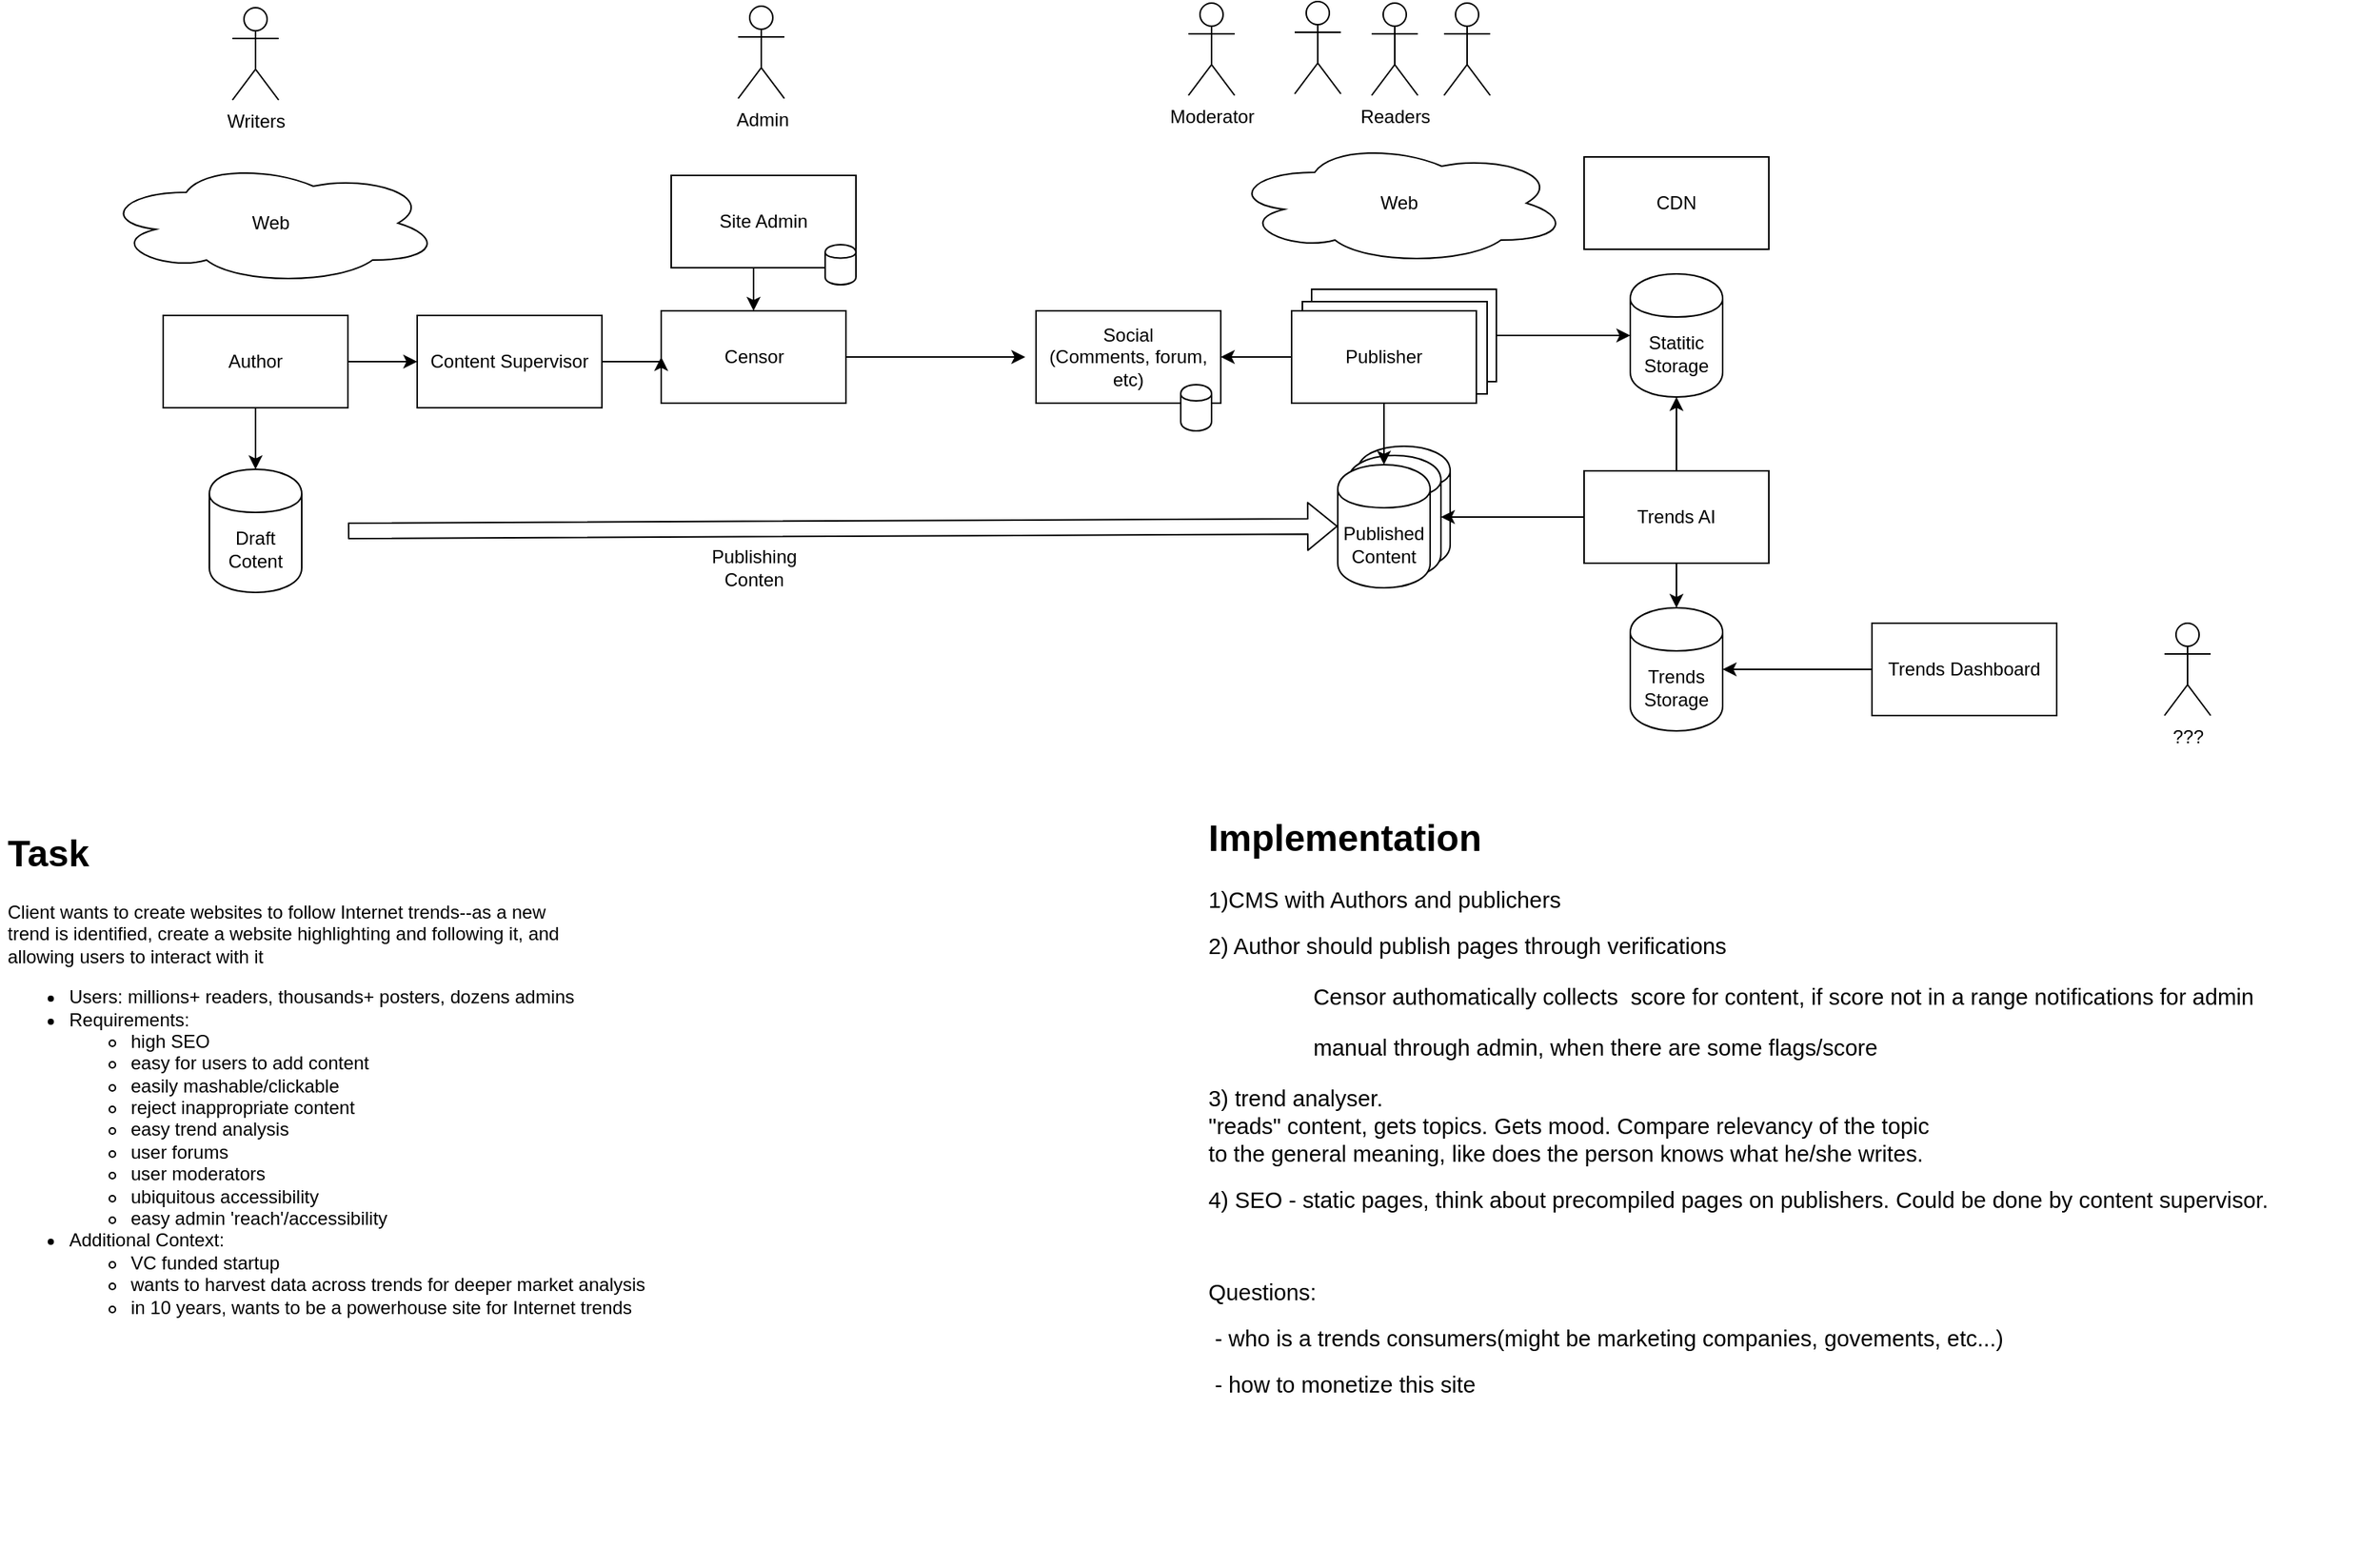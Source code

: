 <mxfile version="11.1.2" type="github"><diagram id="O8m-T_pSWnzpydSP8y3P" name="Page-1"><mxGraphModel dx="1355" dy="755" grid="1" gridSize="10" guides="1" tooltips="1" connect="1" arrows="1" fold="1" page="1" pageScale="1" pageWidth="850" pageHeight="1100" math="0" shadow="0"><root><mxCell id="0"/><mxCell id="1" parent="0"/><mxCell id="gtxhpOZGPuRleCIESJTH-36" style="edgeStyle=orthogonalEdgeStyle;rounded=0;orthogonalLoop=1;jettySize=auto;html=1;exitX=1;exitY=0.5;exitDx=0;exitDy=0;" parent="1" source="gtxhpOZGPuRleCIESJTH-18" target="gtxhpOZGPuRleCIESJTH-35" edge="1"><mxGeometry relative="1" as="geometry"/></mxCell><mxCell id="gtxhpOZGPuRleCIESJTH-18" value="Publisher" style="rounded=0;whiteSpace=wrap;html=1;" parent="1" vertex="1"><mxGeometry x="876" y="193" width="120" height="60" as="geometry"/></mxCell><mxCell id="gtxhpOZGPuRleCIESJTH-15" value="Publisher" style="rounded=0;whiteSpace=wrap;html=1;" parent="1" vertex="1"><mxGeometry x="870" y="201" width="120" height="60" as="geometry"/></mxCell><mxCell id="gtxhpOZGPuRleCIESJTH-17" value="" style="shape=cylinder;whiteSpace=wrap;html=1;boundedLbl=1;backgroundOutline=1;" parent="1" vertex="1"><mxGeometry x="906" y="295" width="60" height="80" as="geometry"/></mxCell><mxCell id="gtxhpOZGPuRleCIESJTH-16" value="" style="shape=cylinder;whiteSpace=wrap;html=1;boundedLbl=1;backgroundOutline=1;" parent="1" vertex="1"><mxGeometry x="900" y="301" width="60" height="80" as="geometry"/></mxCell><mxCell id="gtxhpOZGPuRleCIESJTH-8" style="edgeStyle=orthogonalEdgeStyle;rounded=0;orthogonalLoop=1;jettySize=auto;html=1;exitX=0.5;exitY=1;exitDx=0;exitDy=0;entryX=0.5;entryY=0;entryDx=0;entryDy=0;" parent="1" source="gtxhpOZGPuRleCIESJTH-1" target="gtxhpOZGPuRleCIESJTH-2" edge="1"><mxGeometry relative="1" as="geometry"/></mxCell><mxCell id="gtxhpOZGPuRleCIESJTH-31" style="edgeStyle=orthogonalEdgeStyle;rounded=0;orthogonalLoop=1;jettySize=auto;html=1;exitX=1;exitY=0.5;exitDx=0;exitDy=0;" parent="1" source="gtxhpOZGPuRleCIESJTH-1" target="gtxhpOZGPuRleCIESJTH-30" edge="1"><mxGeometry relative="1" as="geometry"/></mxCell><mxCell id="gtxhpOZGPuRleCIESJTH-1" value="Author" style="rounded=0;whiteSpace=wrap;html=1;" parent="1" vertex="1"><mxGeometry x="130" y="210" width="120" height="60" as="geometry"/></mxCell><mxCell id="gtxhpOZGPuRleCIESJTH-2" value="Draft Cotent" style="shape=cylinder;whiteSpace=wrap;html=1;boundedLbl=1;backgroundOutline=1;" parent="1" vertex="1"><mxGeometry x="160" y="310" width="60" height="80" as="geometry"/></mxCell><mxCell id="gtxhpOZGPuRleCIESJTH-9" style="edgeStyle=orthogonalEdgeStyle;rounded=0;orthogonalLoop=1;jettySize=auto;html=1;exitX=0.5;exitY=1;exitDx=0;exitDy=0;entryX=0.5;entryY=0;entryDx=0;entryDy=0;" parent="1" source="gtxhpOZGPuRleCIESJTH-3" target="gtxhpOZGPuRleCIESJTH-6" edge="1"><mxGeometry relative="1" as="geometry"/></mxCell><mxCell id="86sAWyKUL-z4UjvyPnvu-14" style="edgeStyle=orthogonalEdgeStyle;rounded=0;orthogonalLoop=1;jettySize=auto;html=1;exitX=0;exitY=0.5;exitDx=0;exitDy=0;entryX=1;entryY=0.5;entryDx=0;entryDy=0;" edge="1" parent="1" source="gtxhpOZGPuRleCIESJTH-3" target="86sAWyKUL-z4UjvyPnvu-12"><mxGeometry relative="1" as="geometry"/></mxCell><mxCell id="gtxhpOZGPuRleCIESJTH-3" value="Publisher" style="rounded=0;whiteSpace=wrap;html=1;" parent="1" vertex="1"><mxGeometry x="863" y="207" width="120" height="60" as="geometry"/></mxCell><mxCell id="86sAWyKUL-z4UjvyPnvu-16" style="edgeStyle=orthogonalEdgeStyle;rounded=0;orthogonalLoop=1;jettySize=auto;html=1;exitX=1;exitY=0.5;exitDx=0;exitDy=0;" edge="1" parent="1" source="gtxhpOZGPuRleCIESJTH-4"><mxGeometry relative="1" as="geometry"><mxPoint x="690" y="237" as="targetPoint"/></mxGeometry></mxCell><mxCell id="gtxhpOZGPuRleCIESJTH-4" value="Censor" style="rounded=0;whiteSpace=wrap;html=1;" parent="1" vertex="1"><mxGeometry x="453.5" y="207" width="120" height="60" as="geometry"/></mxCell><mxCell id="gtxhpOZGPuRleCIESJTH-5" value="Readers" style="shape=umlActor;verticalLabelPosition=bottom;labelBackgroundColor=#ffffff;verticalAlign=top;html=1;outlineConnect=0;" parent="1" vertex="1"><mxGeometry x="915" y="7" width="30" height="60" as="geometry"/></mxCell><mxCell id="gtxhpOZGPuRleCIESJTH-6" value="Published Content" style="shape=cylinder;whiteSpace=wrap;html=1;boundedLbl=1;backgroundOutline=1;" parent="1" vertex="1"><mxGeometry x="893" y="307" width="60" height="80" as="geometry"/></mxCell><mxCell id="gtxhpOZGPuRleCIESJTH-11" value="" style="shape=flexArrow;endArrow=classic;html=1;entryX=0;entryY=0.5;entryDx=0;entryDy=0;" parent="1" target="gtxhpOZGPuRleCIESJTH-6" edge="1"><mxGeometry width="50" height="50" relative="1" as="geometry"><mxPoint x="250" y="350" as="sourcePoint"/><mxPoint x="505" y="349" as="targetPoint"/></mxGeometry></mxCell><mxCell id="gtxhpOZGPuRleCIESJTH-12" value="&lt;div align=&quot;center&quot;&gt;Publishing&lt;/div&gt;&lt;div align=&quot;center&quot;&gt;Conten&lt;br&gt;&lt;/div&gt;" style="text;html=1;strokeColor=none;fillColor=none;align=center;verticalAlign=middle;whiteSpace=wrap;rounded=0;" parent="1" vertex="1"><mxGeometry x="493.5" y="364" width="40" height="20" as="geometry"/></mxCell><mxCell id="gtxhpOZGPuRleCIESJTH-19" value="CDN" style="rounded=0;whiteSpace=wrap;html=1;" parent="1" vertex="1"><mxGeometry x="1053" y="107" width="120" height="60" as="geometry"/></mxCell><mxCell id="gtxhpOZGPuRleCIESJTH-20" value="Web" style="ellipse;shape=cloud;whiteSpace=wrap;html=1;" parent="1" vertex="1"><mxGeometry x="823" y="97" width="220" height="80" as="geometry"/></mxCell><mxCell id="gtxhpOZGPuRleCIESJTH-21" value="Writers" style="shape=umlActor;verticalLabelPosition=bottom;labelBackgroundColor=#ffffff;verticalAlign=top;html=1;outlineConnect=0;" parent="1" vertex="1"><mxGeometry x="175" y="10" width="30" height="60" as="geometry"/></mxCell><mxCell id="gtxhpOZGPuRleCIESJTH-22" value="Web" style="ellipse;shape=cloud;whiteSpace=wrap;html=1;" parent="1" vertex="1"><mxGeometry x="90" y="110" width="220" height="80" as="geometry"/></mxCell><mxCell id="gtxhpOZGPuRleCIESJTH-25" style="edgeStyle=orthogonalEdgeStyle;rounded=0;orthogonalLoop=1;jettySize=auto;html=1;exitX=0.5;exitY=1;exitDx=0;exitDy=0;entryX=0.5;entryY=0;entryDx=0;entryDy=0;" parent="1" source="gtxhpOZGPuRleCIESJTH-23" target="gtxhpOZGPuRleCIESJTH-4" edge="1"><mxGeometry relative="1" as="geometry"/></mxCell><mxCell id="gtxhpOZGPuRleCIESJTH-23" value="Site Admin" style="rounded=0;whiteSpace=wrap;html=1;" parent="1" vertex="1"><mxGeometry x="460" y="119" width="120" height="60" as="geometry"/></mxCell><mxCell id="gtxhpOZGPuRleCIESJTH-24" value="Admin" style="shape=umlActor;verticalLabelPosition=bottom;labelBackgroundColor=#ffffff;verticalAlign=top;html=1;outlineConnect=0;" parent="1" vertex="1"><mxGeometry x="503.5" y="9" width="30" height="60" as="geometry"/></mxCell><mxCell id="gtxhpOZGPuRleCIESJTH-26" value="" style="shape=umlActor;verticalLabelPosition=bottom;labelBackgroundColor=#ffffff;verticalAlign=top;html=1;outlineConnect=0;" parent="1" vertex="1"><mxGeometry x="962" y="7" width="30" height="60" as="geometry"/></mxCell><mxCell id="gtxhpOZGPuRleCIESJTH-27" value="" style="shape=umlActor;verticalLabelPosition=bottom;labelBackgroundColor=#ffffff;verticalAlign=top;html=1;outlineConnect=0;" parent="1" vertex="1"><mxGeometry x="865" y="6" width="30" height="60" as="geometry"/></mxCell><mxCell id="gtxhpOZGPuRleCIESJTH-33" style="edgeStyle=orthogonalEdgeStyle;rounded=0;orthogonalLoop=1;jettySize=auto;html=1;entryX=1;entryY=0.5;entryDx=0;entryDy=0;exitX=0;exitY=0.5;exitDx=0;exitDy=0;" parent="1" source="gtxhpOZGPuRleCIESJTH-29" target="gtxhpOZGPuRleCIESJTH-16" edge="1"><mxGeometry relative="1" as="geometry"><mxPoint x="1033" y="347" as="sourcePoint"/><Array as="points"><mxPoint x="1043" y="341"/><mxPoint x="1043" y="341"/></Array></mxGeometry></mxCell><mxCell id="gtxhpOZGPuRleCIESJTH-37" style="edgeStyle=orthogonalEdgeStyle;rounded=0;orthogonalLoop=1;jettySize=auto;html=1;exitX=0.5;exitY=0;exitDx=0;exitDy=0;entryX=0.5;entryY=1;entryDx=0;entryDy=0;" parent="1" source="gtxhpOZGPuRleCIESJTH-29" target="gtxhpOZGPuRleCIESJTH-35" edge="1"><mxGeometry relative="1" as="geometry"/></mxCell><mxCell id="86sAWyKUL-z4UjvyPnvu-7" style="edgeStyle=orthogonalEdgeStyle;rounded=0;orthogonalLoop=1;jettySize=auto;html=1;exitX=0.5;exitY=1;exitDx=0;exitDy=0;entryX=0.5;entryY=0;entryDx=0;entryDy=0;" edge="1" parent="1" source="gtxhpOZGPuRleCIESJTH-29" target="86sAWyKUL-z4UjvyPnvu-6"><mxGeometry relative="1" as="geometry"/></mxCell><mxCell id="gtxhpOZGPuRleCIESJTH-29" value="Trends AI" style="rounded=0;whiteSpace=wrap;html=1;" parent="1" vertex="1"><mxGeometry x="1053" y="311" width="120" height="60" as="geometry"/></mxCell><mxCell id="86sAWyKUL-z4UjvyPnvu-15" style="edgeStyle=orthogonalEdgeStyle;rounded=0;orthogonalLoop=1;jettySize=auto;html=1;exitX=1;exitY=0.5;exitDx=0;exitDy=0;entryX=0;entryY=0.5;entryDx=0;entryDy=0;" edge="1" parent="1" source="gtxhpOZGPuRleCIESJTH-30" target="gtxhpOZGPuRleCIESJTH-4"><mxGeometry relative="1" as="geometry"/></mxCell><mxCell id="gtxhpOZGPuRleCIESJTH-30" value="Content Supervisor" style="rounded=0;whiteSpace=wrap;html=1;" parent="1" vertex="1"><mxGeometry x="295" y="210" width="120" height="60" as="geometry"/></mxCell><mxCell id="gtxhpOZGPuRleCIESJTH-35" value="Statitic Storage" style="shape=cylinder;whiteSpace=wrap;html=1;boundedLbl=1;backgroundOutline=1;" parent="1" vertex="1"><mxGeometry x="1083" y="183" width="60" height="80" as="geometry"/></mxCell><mxCell id="86sAWyKUL-z4UjvyPnvu-1" value="&lt;h1&gt;Implementation&lt;/h1&gt;&lt;div class=&quot;OutlineElement Ltr SCXO208696975 BCX2&quot; style=&quot;margin-left: 0px ; direction: ltr&quot;&gt;&lt;p class=&quot;Paragraph SCXO208696975 BCX2&quot; style=&quot;font-weight: normal ; font-style: normal ; vertical-align: baseline ; background-color: transparent ; text-align: left&quot; lang=&quot;EN-US&quot;&gt;&lt;span style=&quot;font-size: 11pt ; font-family: &amp;#34;calibri&amp;#34; , &amp;#34;calibri_msfontservice&amp;#34; , sans-serif ; line-height: 18px&quot; class=&quot;TextRun SCXO208696975 BCX2&quot; lang=&quot;EN-US&quot;&gt;&lt;span class=&quot;NormalTextRun SCXO208696975 BCX2&quot; style=&quot;background-color: inherit&quot;&gt;1)CMS with Authors and &lt;/span&gt;&lt;span class=&quot;SpellingError SCXO208696975 BCX2&quot; style=&quot;background-color: inherit&quot;&gt;publichers&lt;/span&gt;&lt;/span&gt;&lt;span class=&quot;EOP SCXO208696975 BCX2&quot; style=&quot;font-size: 11pt ; line-height: 18px ; font-family: &amp;#34;calibri&amp;#34; , &amp;#34;calibri_msfontservice&amp;#34; , sans-serif&quot;&gt;&amp;nbsp;&lt;/span&gt;&lt;/p&gt;&lt;/div&gt;&lt;div class=&quot;OutlineElement Ltr SCXO208696975 BCX2&quot; style=&quot;margin-left: 0px ; direction: ltr&quot;&gt;&lt;p class=&quot;Paragraph SCXO208696975 BCX2&quot; style=&quot;font-weight: normal ; font-style: normal ; vertical-align: baseline ; background-color: transparent ; text-align: left&quot; lang=&quot;EN-US&quot;&gt;&lt;span style=&quot;font-size: 11pt ; font-family: &amp;#34;calibri&amp;#34; , &amp;#34;calibri_msfontservice&amp;#34; , sans-serif ; line-height: 18px&quot; class=&quot;TextRun SCXO208696975 BCX2&quot; lang=&quot;EN-US&quot;&gt;&lt;span class=&quot;NormalTextRun SCXO208696975 BCX2&quot; style=&quot;background-color: inherit&quot;&gt;2) Author should publish pages through verifications&lt;/span&gt;&lt;/span&gt;&lt;span class=&quot;EOP SCXO208696975 BCX2&quot; style=&quot;font-size: 11pt ; line-height: 18px ; font-family: &amp;#34;calibri&amp;#34; , &amp;#34;calibri_msfontservice&amp;#34; , sans-serif&quot;&gt;&amp;nbsp;&lt;/span&gt;&lt;/p&gt;&lt;ul class=&quot;BulletListStyle1 SCXO208696975 BCX2&quot;&gt;&lt;li style=&quot;display: block ; margin-left: 24px ; font-size: 11pt ; font-family: &amp;#34;calibri&amp;#34; , sans-serif ; vertical-align: baseline ; direction: ltr&quot; class=&quot;OutlineElement Ltr SCXO208696975 BCX2&quot;&gt;&lt;p class=&quot;Paragraph SCXO208696975 BCX2&quot; style=&quot;font-weight: normal ; font-style: normal ; vertical-align: baseline ; background-color: transparent ; text-align: left&quot; lang=&quot;EN-US&quot;&gt;&lt;span style=&quot;font-size: 11pt ; font-family: &amp;#34;calibri&amp;#34; , &amp;#34;calibri_msfontservice&amp;#34; , sans-serif ; line-height: 18px&quot; class=&quot;TextRun SCXO208696975 BCX2&quot; lang=&quot;EN-US&quot;&gt;&lt;span class=&quot;NormalTextRun SCXO208696975 BCX2&quot; style=&quot;background-color: inherit&quot;&gt;&amp;nbsp;&lt;/span&gt;&lt;span class=&quot;SpellingError SCXO208696975 BCX2&quot; style=&quot;background-color: inherit&quot;&gt;Censor authomatic&lt;/span&gt;&lt;span class=&quot;NormalTextRun SCXO208696975 BCX2&quot; style=&quot;background-color: inherit&quot;&gt;ally &lt;/span&gt;&lt;/span&gt;&lt;span style=&quot;font-size: 11pt ; font-family: &amp;#34;calibri&amp;#34; , &amp;#34;calibri_msfontservice&amp;#34; , sans-serif ; line-height: 18px&quot; class=&quot;TextRun SCXO208696975 BCX2&quot; lang=&quot;EN-US&quot;&gt;&lt;span class=&quot;NormalTextRun SCXO208696975 BCX2&quot; style=&quot;background-color: inherit&quot;&gt;&lt;span style=&quot;font-size: 11pt ; font-family: &amp;#34;calibri&amp;#34; , &amp;#34;calibri_msfontservice&amp;#34; , sans-serif ; line-height: 18px&quot; class=&quot;TextRun SCXO208696975 BCX2&quot; lang=&quot;EN-US&quot;&gt;&lt;span class=&quot;SpellingError SCXO208696975 BCX2&quot; style=&quot;background-color: inherit&quot;&gt;collects&amp;nbsp; &lt;/span&gt;&lt;/span&gt;score for content&lt;/span&gt;&lt;/span&gt;&lt;span class=&quot;EOP SCXO208696975 BCX2&quot; style=&quot;font-size: 11pt ; line-height: 18px ; font-family: &amp;#34;calibri&amp;#34; , &amp;#34;calibri_msfontservice&amp;#34; , sans-serif&quot;&gt;, if score not in a range notifications for admin &lt;br&gt;&lt;/span&gt;&lt;/p&gt;&lt;/li&gt;&lt;li style=&quot;display: block ; margin-left: 24px ; font-size: 11pt ; font-family: &amp;#34;calibri&amp;#34; , sans-serif ; vertical-align: baseline ; direction: ltr&quot; class=&quot;OutlineElement Ltr SCXO208696975 BCX2&quot;&gt;&lt;p class=&quot;Paragraph SCXO208696975 BCX2&quot; style=&quot;font-weight: normal ; font-style: normal ; vertical-align: baseline ; background-color: transparent ; text-align: left&quot; lang=&quot;EN-US&quot;&gt;&lt;span style=&quot;font-size: 11pt ; font-family: &amp;#34;calibri&amp;#34; , &amp;#34;calibri_msfontservice&amp;#34; , sans-serif ; line-height: 18px&quot; class=&quot;TextRun SCXO208696975 BCX2&quot; lang=&quot;EN-US&quot;&gt;&lt;span class=&quot;NormalTextRun SCXO208696975 BCX2&quot; style=&quot;background-color: inherit&quot;&gt;&amp;nbsp;manual through admin, when there are some flags/score&lt;/span&gt;&lt;/span&gt;&lt;span class=&quot;EOP SCXO208696975 BCX2&quot; style=&quot;font-size: 11pt ; line-height: 18px ; font-family: &amp;#34;calibri&amp;#34; , &amp;#34;calibri_msfontservice&amp;#34; , sans-serif&quot;&gt;&amp;nbsp;&lt;/span&gt;&lt;/p&gt;&lt;/li&gt;&lt;/ul&gt;&lt;/div&gt;&lt;div class=&quot;OutlineElement Ltr SCXO208696975 BCX2&quot; style=&quot;margin-left: 0px ; direction: ltr&quot;&gt;&lt;p class=&quot;Paragraph SCXO208696975 BCX2&quot; style=&quot;font-weight: normal ; font-style: normal ; vertical-align: baseline ; background-color: transparent ; text-align: left&quot; lang=&quot;EN-US&quot;&gt;&lt;span style=&quot;font-size: 11pt ; font-family: &amp;#34;calibri&amp;#34; , &amp;#34;calibri_msfontservice&amp;#34; , sans-serif ; line-height: 18px&quot; class=&quot;TextRun SCXO208696975 BCX2&quot; lang=&quot;EN-US&quot;&gt;&lt;span class=&quot;NormalTextRun SCXO208696975 BCX2&quot; style=&quot;background-color: inherit&quot;&gt;3) trend &lt;/span&gt;&lt;span class=&quot;SpellingError SCXO208696975 BCX2&quot; style=&quot;background-color: inherit&quot;&gt;analyser&lt;/span&gt;&lt;span class=&quot;NormalTextRun SCXO208696975 BCX2&quot; style=&quot;background-color: inherit&quot;&gt;.&lt;br&gt; &quot;reads&quot; content, gets topics. Gets mood. Compare relevancy of the topic&lt;br&gt; to the general meaning, like does the person knows what he/she writes.&lt;/span&gt;&lt;/span&gt;&lt;span class=&quot;EOP SCXO208696975 BCX2&quot; style=&quot;font-size: 11pt ; line-height: 18px ; font-family: &amp;#34;calibri&amp;#34; , &amp;#34;calibri_msfontservice&amp;#34; , sans-serif&quot;&gt; &lt;br&gt;&lt;/span&gt;&lt;/p&gt;&lt;p class=&quot;Paragraph SCXO208696975 BCX2&quot; style=&quot;font-weight: normal ; font-style: normal ; vertical-align: baseline ; background-color: transparent ; text-align: left&quot; lang=&quot;EN-US&quot;&gt;&lt;span class=&quot;EOP SCXO208696975 BCX2&quot; style=&quot;font-size: 11pt ; line-height: 18px ; font-family: &amp;#34;calibri&amp;#34; , &amp;#34;calibri_msfontservice&amp;#34; , sans-serif&quot;&gt;4) SEO - static pages, think about precompiled pages on publishers. Could be done by content supervisor.&lt;br&gt;&lt;/span&gt;&lt;/p&gt;&lt;p class=&quot;Paragraph SCXO208696975 BCX2&quot; style=&quot;font-weight: normal ; font-style: normal ; vertical-align: baseline ; background-color: transparent ; text-align: left&quot; lang=&quot;EN-US&quot;&gt;&lt;span class=&quot;EOP SCXO208696975 BCX2&quot; style=&quot;font-size: 11pt ; line-height: 18px ; font-family: &amp;#34;calibri&amp;#34; , &amp;#34;calibri_msfontservice&amp;#34; , sans-serif&quot;&gt;&lt;br&gt;&lt;/span&gt;&lt;/p&gt;&lt;p class=&quot;Paragraph SCXO208696975 BCX2&quot; style=&quot;font-weight: normal ; font-style: normal ; vertical-align: baseline ; background-color: transparent ; text-align: left&quot; lang=&quot;EN-US&quot;&gt;&lt;span class=&quot;EOP SCXO208696975 BCX2&quot; style=&quot;font-size: 11pt ; line-height: 18px ; font-family: &amp;#34;calibri&amp;#34; , &amp;#34;calibri_msfontservice&amp;#34; , sans-serif&quot;&gt;Questions:&lt;/span&gt;&lt;/p&gt;&lt;p class=&quot;Paragraph SCXO208696975 BCX2&quot; style=&quot;font-weight: normal ; font-style: normal ; vertical-align: baseline ; background-color: transparent ; text-align: left&quot; lang=&quot;EN-US&quot;&gt;&lt;span class=&quot;EOP SCXO208696975 BCX2&quot; style=&quot;font-size: 11pt ; line-height: 18px ; font-family: &amp;#34;calibri&amp;#34; , &amp;#34;calibri_msfontservice&amp;#34; , sans-serif&quot;&gt;&amp;nbsp;- who is a trends consumers(might be marketing companies, govements, etc...)&lt;/span&gt;&lt;/p&gt;&lt;p class=&quot;Paragraph SCXO208696975 BCX2&quot; style=&quot;font-weight: normal ; font-style: normal ; vertical-align: baseline ; background-color: transparent ; text-align: left&quot; lang=&quot;EN-US&quot;&gt;&lt;span class=&quot;EOP SCXO208696975 BCX2&quot; style=&quot;font-size: 11pt ; line-height: 18px ; font-family: &amp;#34;calibri&amp;#34; , &amp;#34;calibri_msfontservice&amp;#34; , sans-serif&quot;&gt;&amp;nbsp;- how to monetize this site&lt;br&gt;&lt;/span&gt;&lt;/p&gt;&lt;p class=&quot;Paragraph SCXO208696975 BCX2&quot; style=&quot;font-weight: normal ; font-style: normal ; vertical-align: baseline ; background-color: transparent ; text-align: left&quot; lang=&quot;EN-US&quot;&gt;&lt;span class=&quot;EOP SCXO208696975 BCX2&quot; style=&quot;font-size: 11pt ; line-height: 18px ; font-family: &amp;#34;calibri&amp;#34; , &amp;#34;calibri_msfontservice&amp;#34; , sans-serif&quot;&gt;&lt;br&gt;&lt;/span&gt;&lt;/p&gt;&lt;/div&gt;" style="text;html=1;strokeColor=none;fillColor=none;spacing=5;spacingTop=-20;whiteSpace=wrap;overflow=hidden;rounded=0;" vertex="1" parent="1"><mxGeometry x="804" y="530" width="765" height="480" as="geometry"/></mxCell><mxCell id="86sAWyKUL-z4UjvyPnvu-2" value="&lt;h1&gt;Task&lt;/h1&gt;&lt;p&gt;Client wants to create websites to follow Internet trends--as a new &lt;br/&gt;trend is identified, create a website highlighting and following it, and&lt;br/&gt; allowing users to interact with it&lt;/p&gt;&lt;ul&gt;&lt;li&gt;Users: millions+ readers, thousands+ posters, dozens admins&lt;/li&gt;&lt;li&gt;Requirements:&lt;/li&gt;&lt;ul&gt;&lt;li&gt;high SEO&lt;/li&gt;&lt;li&gt;easy for users to add content&lt;/li&gt;&lt;li&gt;easily mashable/clickable&lt;/li&gt;&lt;li&gt;reject inappropriate content&lt;/li&gt;&lt;li&gt;easy trend analysis&lt;/li&gt;&lt;li&gt;user forums&lt;/li&gt;&lt;li&gt;user moderators&lt;/li&gt;&lt;li&gt;ubiquitous accessibility&lt;/li&gt;&lt;li&gt;easy admin 'reach'/accessibility&lt;/li&gt;&lt;/ul&gt;&lt;li&gt;Additional Context:&lt;/li&gt;&lt;ul&gt;&lt;li&gt;VC funded startup&lt;/li&gt;&lt;li&gt;wants to harvest data across trends for deeper market analysis&lt;/li&gt;&lt;li&gt;in 10 years, wants to be a powerhouse site for Internet trends&lt;/li&gt;&lt;/ul&gt;&lt;/ul&gt;" style="text;html=1;strokeColor=none;fillColor=none;spacing=5;spacingTop=-20;whiteSpace=wrap;overflow=hidden;rounded=0;" vertex="1" parent="1"><mxGeometry x="24" y="540" width="596" height="380" as="geometry"/></mxCell><mxCell id="86sAWyKUL-z4UjvyPnvu-3" value="" style="shape=cylinder;whiteSpace=wrap;html=1;boundedLbl=1;backgroundOutline=1;" vertex="1" parent="1"><mxGeometry x="560" y="164" width="20" height="26" as="geometry"/></mxCell><mxCell id="86sAWyKUL-z4UjvyPnvu-6" value="Trends Storage" style="shape=cylinder;whiteSpace=wrap;html=1;boundedLbl=1;backgroundOutline=1;" vertex="1" parent="1"><mxGeometry x="1083" y="400" width="60" height="80" as="geometry"/></mxCell><mxCell id="86sAWyKUL-z4UjvyPnvu-10" style="edgeStyle=orthogonalEdgeStyle;rounded=0;orthogonalLoop=1;jettySize=auto;html=1;exitX=0;exitY=0.5;exitDx=0;exitDy=0;" edge="1" parent="1" source="86sAWyKUL-z4UjvyPnvu-8" target="86sAWyKUL-z4UjvyPnvu-6"><mxGeometry relative="1" as="geometry"/></mxCell><mxCell id="86sAWyKUL-z4UjvyPnvu-8" value="Trends Dashboard" style="rounded=0;whiteSpace=wrap;html=1;" vertex="1" parent="1"><mxGeometry x="1240" y="410" width="120" height="60" as="geometry"/></mxCell><mxCell id="86sAWyKUL-z4UjvyPnvu-9" value="???" style="shape=umlActor;verticalLabelPosition=bottom;labelBackgroundColor=#ffffff;verticalAlign=top;html=1;outlineConnect=0;" vertex="1" parent="1"><mxGeometry x="1430" y="410" width="30" height="60" as="geometry"/></mxCell><mxCell id="86sAWyKUL-z4UjvyPnvu-12" value="&lt;div&gt;Social &lt;br&gt;&lt;/div&gt;&lt;div&gt;(Comments, forum, etc)&lt;/div&gt;" style="rounded=0;whiteSpace=wrap;html=1;" vertex="1" parent="1"><mxGeometry x="697" y="207" width="120" height="60" as="geometry"/></mxCell><mxCell id="86sAWyKUL-z4UjvyPnvu-13" value="" style="shape=cylinder;whiteSpace=wrap;html=1;boundedLbl=1;backgroundOutline=1;" vertex="1" parent="1"><mxGeometry x="791" y="255" width="20" height="30" as="geometry"/></mxCell><mxCell id="86sAWyKUL-z4UjvyPnvu-17" value="Moderator" style="shape=umlActor;verticalLabelPosition=bottom;labelBackgroundColor=#ffffff;verticalAlign=top;html=1;outlineConnect=0;" vertex="1" parent="1"><mxGeometry x="796" y="7" width="30" height="60" as="geometry"/></mxCell></root></mxGraphModel></diagram></mxfile>